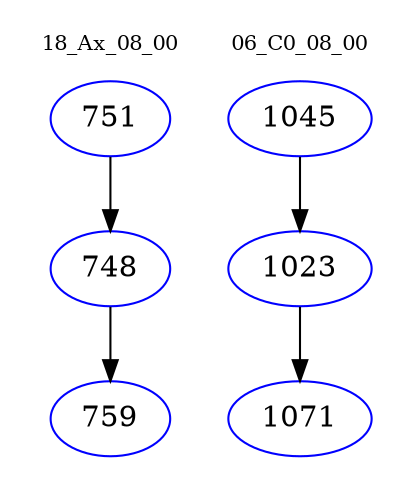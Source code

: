 digraph{
subgraph cluster_0 {
color = white
label = "18_Ax_08_00";
fontsize=10;
T0_751 [label="751", color="blue"]
T0_751 -> T0_748 [color="black"]
T0_748 [label="748", color="blue"]
T0_748 -> T0_759 [color="black"]
T0_759 [label="759", color="blue"]
}
subgraph cluster_1 {
color = white
label = "06_C0_08_00";
fontsize=10;
T1_1045 [label="1045", color="blue"]
T1_1045 -> T1_1023 [color="black"]
T1_1023 [label="1023", color="blue"]
T1_1023 -> T1_1071 [color="black"]
T1_1071 [label="1071", color="blue"]
}
}
